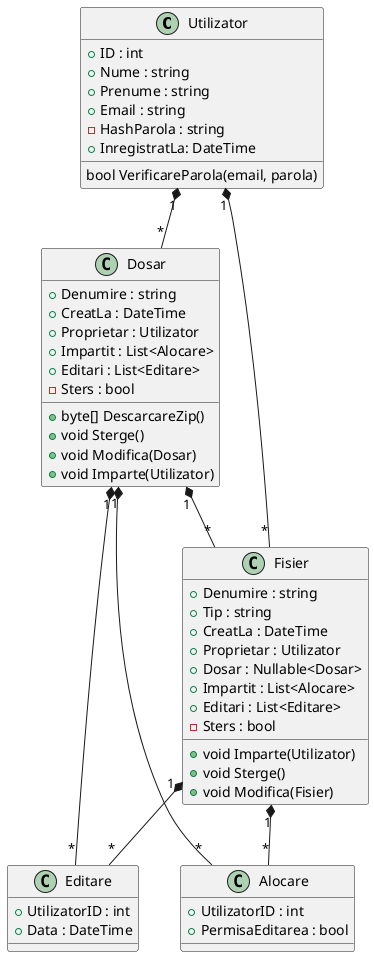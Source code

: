 @startuml

class Utilizator {
    + ID : int
    + Nume : string
    + Prenume : string
    + Email : string
    - HashParola : string
    + InregistratLa: DateTime

    bool VerificareParola(email, parola)
}

class Fisier {
    + Denumire : string
    + Tip : string
    + CreatLa : DateTime
    + Proprietar : Utilizator
    + Dosar : Nullable<Dosar>
    + Impartit : List<Alocare>
    + Editari : List<Editare>
    - Sters : bool

    + void Imparte(Utilizator)
    + void Sterge()
    + void Modifica(Fisier)
}

class Alocare {
    + UtilizatorID : int
    + PermisaEditarea : bool
}

class Editare {
    + UtilizatorID : int
    + Data : DateTime
}

class Dosar {
    + Denumire : string
    + CreatLa : DateTime
    + Proprietar : Utilizator
    + Impartit : List<Alocare>
    + Editari : List<Editare>
    - Sters : bool
    
    + byte[] DescarcareZip()
    + void Sterge()
    + void Modifica(Dosar)
    + void Imparte(Utilizator)
}

Utilizator "1" *-- "*" Fisier
Utilizator "1" *-- "*" Dosar
Dosar "1" *-- "*" Alocare
Dosar "1" *-- "*" Editare
Dosar "1" *-- "*" Fisier
Fisier "1" *-- "*" Alocare
Fisier "1" *-- "*" Editare
@enduml